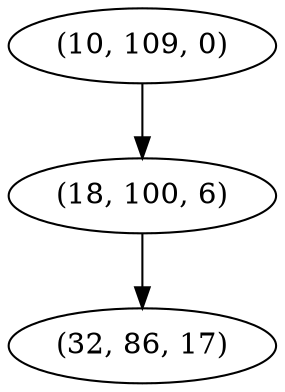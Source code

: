 digraph tree {
    "(10, 109, 0)";
    "(18, 100, 6)";
    "(32, 86, 17)";
    "(10, 109, 0)" -> "(18, 100, 6)";
    "(18, 100, 6)" -> "(32, 86, 17)";
}
